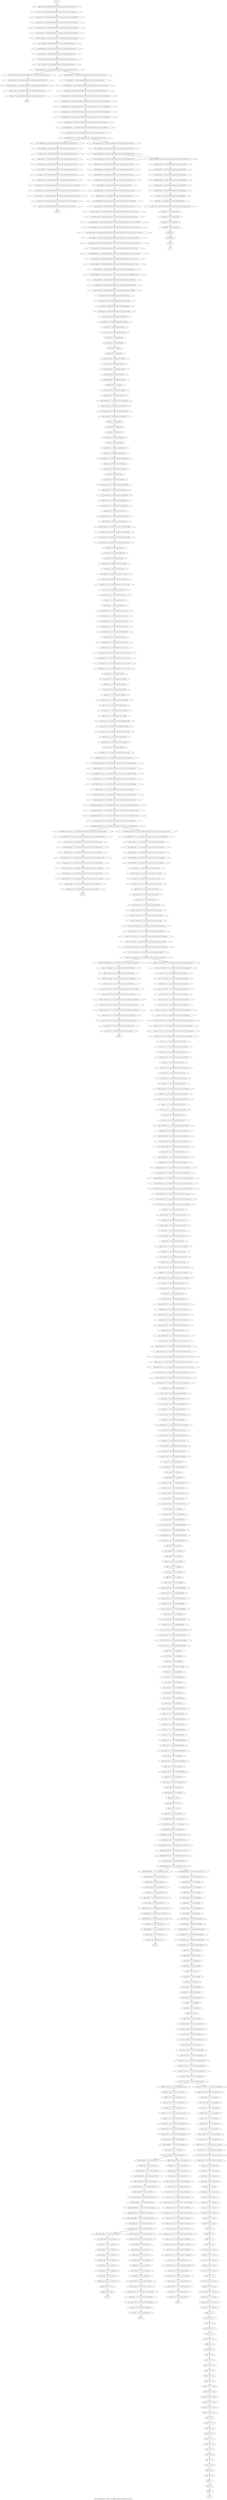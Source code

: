 digraph G {
graph [label="Tree-decomposition of width 3 for register allocator (function _test_start)"]
0[label="0 | : "];
1[label="1 | 295 : "];
2[label="2 | 294 295 : "];
3[label="3 | 293 294 : 231 232 233 234 "];
4[label="4 | 292 293 : 0 1 231 232 233 234 "];
5[label="5 | 291 292 : 0 1 85 86 198 199 200 201 202 203 204 205 231 232 233 234 "];
6[label="6 | 256 291 : 0 1 85 86 198 199 200 201 202 203 204 205 "];
7[label="7 | 256 290 291 : 0 1 85 86 198 199 200 201 202 203 204 205 "];
8[label="8 | 256 289 290 : 0 1 85 86 198 199 200 201 202 203 204 205 "];
9[label="9 | 256 288 289 : 0 1 85 86 198 199 200 201 202 203 204 205 "];
10[label="10 | 269 286 287 : 0 1 85 86 198 199 200 201 202 203 204 205 220 221 222 229 230 "];
11[label="11 | 269 285 286 : 0 1 85 86 198 199 200 201 202 203 204 205 220 221 222 227 228 229 230 "];
12[label="12 | 269 284 285 : 0 1 85 86 198 199 200 201 202 203 204 205 220 221 222 227 228 229 230 "];
13[label="13 | 269 283 284 : 0 1 85 86 198 199 200 201 202 203 204 205 220 221 222 227 228 229 230 "];
14[label="14 | 269 282 283 : 0 1 85 86 198 199 200 201 202 203 204 205 220 221 222 227 228 "];
15[label="15 | 276 281 282 : 0 1 85 86 198 199 200 201 202 203 204 205 221 222 "];
16[label="16 | 276 280 281 : 0 1 85 86 198 199 200 201 202 203 204 205 221 222 "];
17[label="17 | 276 279 280 : 0 1 85 86 198 199 200 201 202 203 204 205 221 222 225 226 "];
18[label="18 | 276 278 279 : 0 1 85 86 198 199 200 201 202 203 204 205 221 222 225 226 "];
19[label="19 | 276 277 278 : 0 1 85 86 198 199 200 201 202 203 204 205 221 222 225 226 "];
20[label="20 | 269 275 276 : 0 1 85 86 198 199 200 201 202 203 204 205 220 221 222 "];
21[label="21 | 269 274 288 : 0 1 85 86 198 199 200 201 202 203 204 205 220 221 222 "];
22[label="22 | 269 273 274 : 0 1 85 86 198 199 200 201 202 203 204 205 220 221 222 "];
23[label="23 | 269 272 273 : 0 1 85 86 198 199 200 201 202 203 204 205 220 221 222 "];
24[label="24 | 269 271 272 : 0 1 85 86 198 199 200 201 202 203 204 205 220 221 222 223 224 "];
25[label="25 | 269 270 271 : 0 1 85 86 198 199 200 201 202 203 204 205 220 221 222 223 224 "];
26[label="26 | 256 268 269 : 0 1 85 86 198 199 200 201 202 203 204 205 220 221 222 "];
27[label="27 | 256 267 268 : 0 1 85 86 198 199 200 201 202 203 204 205 220 221 222 "];
28[label="28 | 256 266 267 : 0 1 85 86 198 199 200 201 202 203 204 205 218 219 220 "];
29[label="29 | 256 265 266 : 0 1 85 86 198 199 200 201 202 203 204 205 212 213 218 219 "];
30[label="30 | 256 264 265 : 0 1 85 86 198 199 200 201 202 203 204 205 208 209 212 213 218 219 "];
31[label="31 | 256 263 264 : 0 1 85 86 198 199 200 201 202 203 204 205 208 209 212 213 216 217 218 219 "];
32[label="32 | 256 262 263 : 0 1 85 86 198 199 200 201 202 203 204 205 208 209 212 213 214 215 216 217 218 219 "];
33[label="33 | 256 261 262 : 0 1 85 86 198 199 200 201 202 203 204 205 208 209 212 213 214 215 216 217 "];
34[label="34 | 256 260 261 : 0 1 85 86 198 199 200 201 202 203 204 205 208 209 210 211 212 213 214 215 "];
35[label="35 | 256 259 260 : 0 1 85 86 198 199 200 201 202 203 204 205 208 209 210 211 212 213 "];
36[label="36 | 256 258 259 : 0 1 85 86 198 199 200 201 202 203 204 205 206 207 208 209 210 211 "];
37[label="37 | 256 257 258 : 0 1 85 86 198 199 200 201 202 203 204 205 206 207 208 209 "];
38[label="38 | 255 256 : 0 1 85 86 198 199 200 201 202 203 204 205 "];
39[label="39 | 254 255 : 0 1 85 86 198 199 200 201 202 203 204 205 "];
40[label="40 | 253 254 : 0 1 85 86 198 199 200 201 202 203 "];
41[label="41 | 252 253 : 0 1 85 86 198 199 200 201 "];
42[label="42 | 251 252 : 0 1 85 86 198 199 "];
43[label="43 | 244 251 : 0 1 85 86 191 "];
44[label="44 | 244 250 251 : 0 1 85 86 191 196 197 "];
45[label="45 | 244 249 250 : 0 1 85 86 191 196 197 "];
46[label="46 | 244 248 249 : 0 1 85 86 191 196 197 "];
47[label="47 | 244 247 248 : 0 1 85 86 191 194 195 "];
48[label="48 | 244 246 247 : 0 1 85 86 191 192 193 194 195 "];
49[label="49 | 244 245 246 : 0 1 85 86 191 192 193 194 195 "];
50[label="50 | 243 244 : 0 1 85 86 191 "];
51[label="51 | 242 243 : 0 1 85 86 189 190 191 "];
52[label="52 | 241 242 : 0 1 85 86 187 188 189 190 "];
53[label="53 | 240 241 : 0 1 85 86 102 103 187 188 189 190 "];
54[label="54 | 239 240 : 0 1 85 86 102 103 187 188 "];
55[label="55 | 232 239 : 0 1 85 86 102 103 180 "];
56[label="56 | 232 238 239 : 0 1 85 86 102 103 180 185 186 "];
57[label="57 | 232 237 238 : 0 1 85 86 102 103 180 185 186 "];
58[label="58 | 232 236 237 : 0 1 85 86 102 103 180 185 186 "];
59[label="59 | 232 235 236 : 0 1 85 86 102 103 180 183 184 "];
60[label="60 | 232 234 235 : 0 1 85 86 102 103 180 181 182 183 184 "];
61[label="61 | 232 233 234 : 0 1 85 86 102 103 180 181 182 183 184 "];
62[label="62 | 231 232 : 0 1 85 86 102 103 180 "];
63[label="63 | 230 231 : 0 1 85 86 102 103 178 179 180 "];
64[label="64 | 229 230 : 0 1 85 86 102 103 176 177 178 179 "];
65[label="65 | 228 229 : 0 1 14 15 85 86 102 103 176 177 178 179 "];
66[label="66 | 227 228 : 0 1 14 15 85 86 102 103 176 177 "];
67[label="67 | 220 227 : 0 1 14 15 85 86 102 103 "];
68[label="68 | 220 226 227 : 0 1 14 15 85 86 102 103 174 175 "];
69[label="69 | 220 225 226 : 0 1 14 15 85 86 102 103 174 175 "];
70[label="70 | 220 224 225 : 0 1 14 15 85 86 102 103 174 175 "];
71[label="71 | 220 223 224 : 0 1 14 15 85 86 102 103 172 173 "];
72[label="72 | 220 222 223 : 0 1 14 15 85 86 102 103 170 171 172 173 "];
73[label="73 | 220 221 222 : 0 1 14 15 85 86 102 103 170 171 172 173 "];
74[label="74 | 219 220 : 0 1 14 15 85 86 102 103 169 "];
75[label="75 | 218 219 : 0 1 14 15 85 86 102 103 169 "];
76[label="76 | 217 218 : 0 1 14 15 85 86 102 103 167 168 169 "];
77[label="77 | 216 217 : 0 1 14 15 85 86 102 103 167 168 "];
78[label="78 | 215 216 : 0 1 14 15 85 86 102 103 165 166 167 168 "];
79[label="79 | 214 215 : 0 1 14 15 85 86 102 103 165 166 167 168 "];
80[label="80 | 213 214 : 0 1 14 15 85 86 102 103 165 166 "];
81[label="81 | 198 213 : 0 1 14 15 85 86 102 103 150 151 152 153 "];
82[label="82 | 198 201 213 : 0 1 14 15 85 86 102 103 150 151 152 153 154 155 "];
83[label="83 | 198 201 212 213 : 0 1 14 15 85 86 102 103 150 151 152 153 154 155 163 164 "];
84[label="84 | 198 201 211 212 : 0 1 14 15 85 86 102 103 150 151 152 153 154 155 163 164 "];
85[label="85 | 198 201 210 211 : 0 1 14 15 85 86 102 103 150 151 152 153 154 155 163 164 "];
86[label="86 | 198 201 209 210 : 0 1 14 15 85 86 102 103 150 151 152 153 154 155 161 162 "];
87[label="87 | 198 201 208 209 : 0 1 14 15 85 86 102 103 150 151 152 153 154 155 159 160 161 162 "];
88[label="88 | 198 201 207 208 : 0 1 14 15 85 86 102 103 150 151 152 153 154 155 159 160 161 162 "];
89[label="89 | 198 201 206 207 : 0 1 14 15 85 86 102 103 150 151 152 153 154 155 158 159 160 "];
90[label="90 | 201 205 206 : 0 1 14 15 85 86 102 103 150 151 152 153 154 155 158 "];
91[label="91 | 201 204 205 : 0 1 14 15 85 86 102 103 150 151 152 153 154 155 156 157 158 "];
92[label="92 | 201 203 204 : 0 1 14 15 85 86 102 103 150 151 152 153 154 155 156 157 "];
93[label="93 | 201 202 203 : 0 1 14 15 85 86 102 103 150 151 152 153 154 155 156 157 "];
94[label="94 | 198 200 201 : 0 1 14 15 85 86 102 103 150 151 152 153 154 155 "];
95[label="95 | 198 199 200 : 0 1 14 15 85 86 102 103 150 151 152 153 154 155 "];
96[label="96 | 197 198 : 0 1 14 15 85 86 102 103 150 151 152 153 "];
97[label="97 | 196 197 : 0 1 14 15 85 86 102 103 150 151 152 153 "];
98[label="98 | 195 196 : 0 1 14 15 85 86 102 103 150 151 "];
99[label="99 | 177 195 : 0 1 14 15 85 86 102 103 134 135 136 "];
100[label="100 | 177 194 195 : 0 1 14 15 85 86 102 103 134 135 136 "];
101[label="101 | 177 193 194 195 : 0 1 14 15 85 86 102 103 134 135 136 "];
102[label="102 | 177 192 193 195 : 0 1 14 15 85 86 102 103 134 135 136 148 149 "];
103[label="103 | 177 191 192 195 : 0 1 14 15 85 86 102 103 134 135 136 146 147 148 149 "];
104[label="104 | 177 190 191 195 : 0 1 14 15 85 86 102 103 134 135 136 146 147 148 149 "];
105[label="105 | 177 189 190 195 : 0 1 14 15 85 86 102 103 134 135 136 145 146 147 "];
106[label="106 | 177 188 189 : 0 1 14 15 85 86 102 103 134 135 136 145 "];
107[label="107 | 177 187 188 : 0 1 14 15 85 86 102 103 134 135 136 143 144 145 "];
108[label="108 | 177 186 187 : 0 1 14 15 85 86 102 103 134 135 136 141 142 143 144 "];
109[label="109 | 177 185 186 : 0 1 14 15 85 86 102 103 134 135 136 141 142 143 144 "];
110[label="110 | 177 184 185 : 0 1 14 15 85 86 102 103 134 135 136 141 142 "];
111[label="111 | 177 183 195 : 0 1 14 15 85 86 102 103 134 135 136 "];
112[label="112 | 177 182 183 : 0 1 14 15 85 86 102 103 134 135 136 "];
113[label="113 | 177 181 182 : 0 1 14 15 85 86 102 103 134 135 136 "];
114[label="114 | 177 180 181 : 0 1 14 15 85 86 102 103 134 135 136 139 140 "];
115[label="115 | 177 179 180 : 0 1 14 15 85 86 102 103 134 135 136 137 138 139 140 "];
116[label="116 | 177 178 179 : 0 1 14 15 85 86 102 103 134 135 136 137 138 139 140 "];
117[label="117 | 176 177 : 0 1 14 15 85 86 102 103 134 135 136 "];
118[label="118 | 175 176 : 0 1 14 15 85 86 102 103 134 135 136 "];
119[label="119 | 174 175 : 0 1 14 15 85 86 102 103 132 133 134 "];
120[label="120 | 173 174 : 0 1 14 15 85 86 102 103 132 133 "];
121[label="121 | 172 173 : 0 1 14 15 85 86 102 103 130 131 132 133 "];
122[label="122 | 171 172 : 0 1 14 15 85 86 102 103 130 131 132 133 "];
123[label="123 | 170 171 : 0 1 14 15 85 86 102 103 130 131 "];
124[label="124 | 161 170 : 0 1 14 15 85 86 102 103 121 "];
125[label="125 | 161 169 170 : 0 1 14 15 85 86 102 103 121 128 129 "];
126[label="126 | 161 168 169 : 0 1 14 15 85 86 102 103 121 128 129 "];
127[label="127 | 161 167 168 : 0 1 14 15 85 86 102 103 121 128 129 "];
128[label="128 | 161 166 167 : 0 1 14 15 85 86 102 103 121 126 127 "];
129[label="129 | 161 165 166 : 0 1 14 15 85 86 102 103 121 122 123 126 127 "];
130[label="130 | 161 164 165 : 0 1 14 15 85 86 102 103 121 122 123 124 125 126 127 "];
131[label="131 | 161 163 164 : 0 1 14 15 85 86 102 103 121 122 123 124 125 126 127 "];
132[label="132 | 161 162 163 : 0 1 14 15 85 86 102 103 121 122 123 124 125 "];
133[label="133 | 160 161 : 0 1 14 15 85 86 102 103 120 121 "];
134[label="134 | 159 160 : 0 1 14 15 85 86 102 103 120 121 "];
135[label="135 | 158 159 : 0 1 14 15 85 86 102 103 120 121 "];
136[label="136 | 157 158 : 0 1 14 15 85 86 102 103 118 119 120 "];
137[label="137 | 156 157 : 0 1 14 15 85 86 102 103 118 119 "];
138[label="138 | 155 156 : 0 1 14 15 85 86 102 103 116 117 118 119 "];
139[label="139 | 154 155 : 0 1 14 15 85 86 102 103 116 117 118 119 "];
140[label="140 | 153 154 : 0 1 14 15 85 86 102 103 116 117 "];
141[label="141 | 144 153 : 0 1 14 15 85 86 102 103 107 "];
142[label="142 | 144 152 153 : 0 1 14 15 85 86 102 103 107 114 115 "];
143[label="143 | 144 151 152 : 0 1 14 15 85 86 102 103 107 114 115 "];
144[label="144 | 144 150 151 : 0 1 14 15 85 86 102 103 107 114 115 "];
145[label="145 | 144 149 150 : 0 1 14 15 85 86 102 103 107 112 113 "];
146[label="146 | 144 148 149 : 0 1 14 15 85 86 102 103 107 108 109 112 113 "];
147[label="147 | 144 147 148 : 0 1 14 15 85 86 102 103 107 108 109 110 111 112 113 "];
148[label="148 | 144 146 147 : 0 1 14 15 85 86 102 103 107 108 109 110 111 112 113 "];
149[label="149 | 144 145 146 : 0 1 14 15 85 86 102 103 107 108 109 110 111 "];
150[label="150 | 143 144 : 0 1 14 15 85 86 102 103 106 107 "];
151[label="151 | 142 143 : 0 1 14 15 85 86 102 103 106 107 "];
152[label="152 | 141 142 : 0 1 14 15 85 86 102 103 106 107 "];
153[label="153 | 140 141 : 0 1 14 15 85 86 102 103 104 105 106 "];
154[label="154 | 139 140 : 0 1 14 15 85 86 102 103 104 105 "];
155[label="155 | 138 139 : 0 1 14 15 85 86 102 103 104 105 "];
156[label="156 | 137 138 : 0 1 14 15 85 86 102 103 104 105 "];
157[label="157 | 136 137 : 0 1 14 15 85 86 102 103 "];
158[label="158 | 129 136 : 0 1 14 15 85 86 "];
159[label="159 | 129 135 136 : 0 1 14 15 85 86 100 101 "];
160[label="160 | 129 134 135 : 0 1 14 15 85 86 100 101 "];
161[label="161 | 129 133 134 : 0 1 14 15 85 86 100 101 "];
162[label="162 | 129 132 133 : 0 1 14 15 85 86 98 99 "];
163[label="163 | 129 131 132 : 0 1 14 15 85 86 96 97 98 99 "];
164[label="164 | 129 130 131 : 0 1 14 15 85 86 96 97 98 99 "];
165[label="165 | 128 129 : 0 1 14 15 85 86 "];
166[label="166 | 127 128 : 0 1 14 15 85 86 "];
167[label="167 | 126 127 : 0 1 14 15 85 86 "];
168[label="168 | 119 126 : 0 1 14 15 85 86 89 "];
169[label="169 | 119 125 126 : 0 1 14 15 85 86 89 94 95 "];
170[label="170 | 119 124 125 : 0 1 14 15 85 86 89 94 95 "];
171[label="171 | 119 123 124 : 0 1 14 15 85 86 89 94 95 "];
172[label="172 | 119 122 123 : 0 1 14 15 85 86 89 92 93 "];
173[label="173 | 119 121 122 : 0 1 14 15 85 86 89 90 91 92 93 "];
174[label="174 | 119 120 121 : 0 1 14 15 85 86 89 90 91 92 93 "];
175[label="175 | 118 119 : 0 1 14 15 85 86 89 "];
176[label="176 | 117 118 : 0 1 14 15 85 86 87 88 89 "];
177[label="177 | 116 117 : 0 1 14 15 85 86 87 88 "];
178[label="178 | 115 116 : 0 1 14 15 85 86 87 88 "];
179[label="179 | 114 115 : 0 1 14 15 85 86 87 88 "];
180[label="180 | 113 114 : 0 1 14 15 83 84 85 86 87 88 "];
181[label="181 | 112 113 : 0 1 14 15 83 84 85 86 87 88 "];
182[label="182 | 111 112 : 0 1 14 15 83 84 85 86 87 88 "];
183[label="183 | 110 111 : 0 1 14 15 83 84 85 86 87 88 "];
184[label="184 | 109 110 : 0 1 14 15 83 84 85 86 87 88 "];
185[label="185 | 108 109 : 0 1 14 15 81 82 83 84 85 86 "];
186[label="186 | 107 108 : 0 1 14 15 79 80 81 82 83 84 "];
187[label="187 | 106 107 : 0 1 14 15 79 80 81 82 "];
188[label="188 | 105 106 : 0 1 14 15 79 80 "];
189[label="189 | 104 105 : 0 1 14 15 "];
190[label="190 | 86 104 : 0 1 14 15 63 64 65 "];
191[label="191 | 86 103 104 : 0 1 14 15 63 64 65 "];
192[label="192 | 86 102 103 104 : 0 1 14 15 63 64 65 "];
193[label="193 | 86 101 102 104 : 0 1 14 15 63 64 65 77 78 "];
194[label="194 | 86 100 101 104 : 0 1 14 15 63 64 65 75 76 77 78 "];
195[label="195 | 86 99 100 104 : 0 1 14 15 63 64 65 75 76 77 78 "];
196[label="196 | 86 98 99 104 : 0 1 14 15 63 64 65 74 75 76 "];
197[label="197 | 86 97 98 : 0 1 14 15 63 64 65 74 "];
198[label="198 | 86 96 97 : 0 1 14 15 63 64 65 72 73 74 "];
199[label="199 | 86 95 96 : 0 1 14 15 63 64 65 70 71 72 73 "];
200[label="200 | 86 94 95 : 0 1 14 15 63 64 65 70 71 72 73 "];
201[label="201 | 86 93 94 : 0 1 14 15 63 64 65 70 71 "];
202[label="202 | 86 92 104 : 0 1 14 15 63 64 65 "];
203[label="203 | 86 91 92 : 0 1 14 15 63 64 65 "];
204[label="204 | 86 90 91 : 0 1 14 15 63 64 65 "];
205[label="205 | 86 89 90 : 0 1 14 15 63 64 65 68 69 "];
206[label="206 | 86 88 89 : 0 1 14 15 63 64 65 66 67 68 69 "];
207[label="207 | 86 87 88 : 0 1 14 15 63 64 65 66 67 68 69 "];
208[label="208 | 85 86 : 0 1 14 15 63 64 65 "];
209[label="209 | 84 85 : 0 1 14 15 63 64 65 "];
210[label="210 | 83 84 : 0 1 14 15 61 62 63 "];
211[label="211 | 82 83 : 0 1 14 15 59 60 61 62 "];
212[label="212 | 81 82 : 0 1 14 15 59 60 61 62 "];
213[label="213 | 80 81 : 0 1 14 15 59 60 "];
214[label="214 | 31 80 : 0 1 14 15 18 19 20 "];
215[label="215 | 31 79 80 : 0 1 14 15 18 19 20 57 58 "];
216[label="216 | 31 78 79 80 : 0 1 14 15 18 19 20 57 58 "];
217[label="217 | 31 77 78 80 : 0 1 14 15 18 19 20 57 58 "];
218[label="218 | 31 76 77 80 : 0 1 14 15 18 19 20 55 56 "];
219[label="219 | 31 75 76 80 : 0 1 14 15 18 19 20 53 54 55 56 "];
220[label="220 | 31 74 75 80 : 0 1 14 15 18 19 20 53 54 55 56 "];
221[label="221 | 31 73 74 80 : 0 1 14 15 18 19 20 52 53 54 "];
222[label="222 | 31 72 73 : 0 1 14 15 18 19 20 52 "];
223[label="223 | 31 71 72 : 0 1 14 15 18 19 20 50 51 52 "];
224[label="224 | 31 70 71 : 0 1 14 15 18 19 20 48 49 50 51 "];
225[label="225 | 31 69 70 : 0 1 14 15 18 19 20 48 49 50 51 "];
226[label="226 | 31 68 69 : 0 1 14 15 18 19 20 48 49 "];
227[label="227 | 31 50 68 : 0 1 14 15 18 19 20 37 "];
228[label="228 | 50 67 68 : 0 1 14 15 19 20 37 46 47 "];
229[label="229 | 50 66 67 68 : 0 1 14 15 19 20 37 46 47 "];
230[label="230 | 50 65 66 68 : 0 1 14 15 19 20 37 46 47 "];
231[label="231 | 50 64 65 68 : 0 1 14 15 19 20 37 44 45 "];
232[label="232 | 50 63 64 68 : 0 1 14 15 19 20 37 42 43 44 45 "];
233[label="233 | 50 62 63 68 : 0 1 14 15 19 20 37 42 43 44 45 "];
234[label="234 | 50 61 62 68 : 0 1 14 15 19 20 37 42 43 "];
235[label="235 | 50 60 61 : 0 1 14 15 19 20 37 "];
236[label="236 | 50 59 60 : 0 1 14 15 19 20 37 "];
237[label="237 | 50 58 59 : 0 1 14 15 19 20 37 "];
238[label="238 | 50 57 58 : 0 1 14 15 19 20 37 "];
239[label="239 | 50 56 68 : 0 1 14 15 19 20 37 "];
240[label="240 | 50 55 56 : 0 1 14 15 19 20 37 "];
241[label="241 | 50 54 55 : 0 1 14 15 19 20 37 "];
242[label="242 | 50 53 54 : 0 1 14 15 19 20 37 40 41 "];
243[label="243 | 50 52 53 : 0 1 14 15 19 20 37 38 39 40 41 "];
244[label="244 | 50 51 52 : 0 1 14 15 19 20 37 38 39 40 41 "];
245[label="245 | 31 49 50 : 0 1 14 15 18 19 20 37 "];
246[label="246 | 31 48 49 : 0 1 14 15 18 19 20 35 36 37 "];
247[label="247 | 31 47 48 : 0 1 14 15 18 19 20 33 34 35 36 "];
248[label="248 | 31 46 47 : 0 1 14 15 18 19 20 27 28 33 34 35 36 "];
249[label="249 | 31 45 46 : 0 1 14 15 18 19 20 27 28 31 32 33 34 "];
250[label="250 | 31 44 45 : 0 1 14 15 18 19 20 27 28 31 32 "];
251[label="251 | 31 43 44 : 0 1 14 15 18 19 20 27 28 29 30 31 32 "];
252[label="252 | 31 42 43 : 0 1 14 15 18 19 20 27 28 29 30 "];
253[label="253 | 31 41 42 : 0 1 14 15 18 19 20 27 28 29 30 "];
254[label="254 | 31 40 41 : 0 1 14 15 18 19 20 25 26 27 28 "];
255[label="255 | 31 39 40 : 0 1 14 15 18 19 20 25 26 "];
256[label="256 | 31 38 39 : 0 1 14 15 18 19 20 25 26 "];
257[label="257 | 31 37 80 : 0 1 14 15 18 19 20 "];
258[label="258 | 31 36 37 : 0 1 14 15 18 19 20 "];
259[label="259 | 31 35 36 : 0 1 14 15 18 19 20 "];
260[label="260 | 31 34 35 : 0 1 14 15 18 19 20 23 24 "];
261[label="261 | 31 33 34 : 0 1 14 15 18 19 20 21 22 23 24 "];
262[label="262 | 31 32 33 : 0 1 14 15 18 19 20 21 22 23 24 "];
263[label="263 | 30 31 : 0 1 14 15 18 19 20 "];
264[label="264 | 29 30 : 0 1 14 15 18 19 20 "];
265[label="265 | 28 29 : 0 1 14 15 16 17 18 "];
266[label="266 | 27 28 : 0 1 14 15 16 17 "];
267[label="267 | 26 27 : 0 1 14 15 16 17 "];
268[label="268 | 25 26 : 0 1 14 15 "];
269[label="269 | 24 25 : 0 1 "];
270[label="270 | 17 24 : 0 1 "];
271[label="271 | 17 23 24 : 0 1 12 13 "];
272[label="272 | 17 22 23 : 0 1 12 13 "];
273[label="273 | 17 21 22 : 0 1 12 13 "];
274[label="274 | 17 20 21 : 0 1 10 11 "];
275[label="275 | 17 19 20 : 0 1 8 9 10 11 "];
276[label="276 | 17 18 19 : 0 1 8 9 10 11 "];
277[label="277 | 16 17 : 0 1 7 "];
278[label="278 | 15 16 : 0 1 7 "];
279[label="279 | 14 15 : 0 1 7 "];
280[label="280 | 13 14 : 0 1 "];
281[label="281 | 7 13 : 0 1 "];
282[label="282 | 7 12 13 : 0 1 "];
283[label="283 | 7 11 12 : 0 1 "];
284[label="284 | 7 10 11 : 0 1 5 6 "];
285[label="285 | 7 9 10 : 0 1 3 4 5 6 "];
286[label="286 | 7 8 9 : 0 1 3 4 5 6 "];
287[label="287 | 6 7 : 0 1 2 "];
288[label="288 | 5 6 : 0 1 2 "];
289[label="289 | 4 5 : 0 1 2 "];
290[label="290 | 3 4 : 0 1 "];
291[label="291 | 2 3 : 0 1 "];
292[label="292 | 1 2 : 0 1 "];
293[label="293 | 0 1 : "];
294[label="294 | 269 276 282 : 0 1 85 86 198 199 200 201 202 203 204 205 220 221 222 "];
295[label="295 | 269 276 282 : 0 1 85 86 198 199 200 201 202 203 204 205 220 221 222 "];
296[label="296 | 269 287 288 : 0 1 85 86 198 199 200 201 202 203 204 205 220 221 222 "];
297[label="297 | 269 287 288 : 0 1 85 86 198 199 200 201 202 203 204 205 220 221 222 "];
298[label="298 | 256 269 288 : 0 1 85 86 198 199 200 201 202 203 204 205 220 221 222 "];
299[label="299 | 198 201 206 207 : 0 1 14 15 85 86 102 103 150 151 152 153 154 155 158 159 160 "];
300[label="300 | 177 189 190 195 : 0 1 14 15 85 86 102 103 134 135 136 145 146 147 "];
301[label="301 | 86 98 99 104 : 0 1 14 15 63 64 65 74 75 76 "];
302[label="302 | 50 61 62 68 : 0 1 14 15 19 20 37 42 43 "];
303[label="303 | 50 61 62 68 : 0 1 14 15 19 20 37 42 43 "];
304[label="304 | 31 50 68 : 0 1 14 15 18 19 20 37 "];
305[label="305 | 31 50 68 : 0 1 14 15 18 19 20 37 "];
306[label="306 | 31 73 74 80 : 0 1 14 15 18 19 20 52 53 54 "];
307[label="307 | 31 73 74 80 : 0 1 14 15 18 19 20 52 53 54 "];
308[label="308 | 86 98 99 104 : 0 1 14 15 63 64 65 74 75 76 "];
309[label="309 | 177 189 190 195 : 0 1 14 15 85 86 102 103 134 135 136 145 146 147 "];
310[label="310 | 198 201 206 207 : 0 1 14 15 85 86 102 103 150 151 152 153 154 155 158 159 160 "];
311[label="311 | 256 269 288 : 0 1 85 86 198 199 200 201 202 203 204 205 220 221 222 "];
312[label="312 | : "];
313[label="313 | 276 278 : 0 1 85 86 198 199 200 201 202 203 204 205 221 222 225 226 "];
314[label="314 | 276 279 : 0 1 85 86 198 199 200 201 202 203 204 205 221 222 225 226 "];
315[label="315 | 276 280 : 0 1 85 86 198 199 200 201 202 203 204 205 221 222 "];
316[label="316 | 276 281 : 0 1 85 86 198 199 200 201 202 203 204 205 221 222 "];
317[label="317 | 276 282 : 0 1 85 86 198 199 200 201 202 203 204 205 221 222 "];
318[label="318 | : "];
319[label="319 | 269 276 : 0 1 85 86 198 199 200 201 202 203 204 205 220 221 222 "];
320[label="320 | 269 282 : 0 1 85 86 198 199 200 201 202 203 204 205 220 221 222 "];
321[label="321 | 269 283 : 0 1 85 86 198 199 200 201 202 203 204 205 220 221 222 227 228 "];
322[label="322 | 269 284 : 0 1 85 86 198 199 200 201 202 203 204 205 220 221 222 227 228 229 230 "];
323[label="323 | 269 285 : 0 1 85 86 198 199 200 201 202 203 204 205 220 221 222 227 228 229 230 "];
324[label="324 | 269 286 : 0 1 85 86 198 199 200 201 202 203 204 205 220 221 222 229 230 "];
325[label="325 | 269 287 : 0 1 85 86 198 199 200 201 202 203 204 205 220 221 222 "];
326[label="326 | : "];
327[label="327 | 269 271 : 0 1 85 86 198 199 200 201 202 203 204 205 220 221 222 223 224 "];
328[label="328 | 269 272 : 0 1 85 86 198 199 200 201 202 203 204 205 220 221 222 "];
329[label="329 | 269 273 : 0 1 85 86 198 199 200 201 202 203 204 205 220 221 222 "];
330[label="330 | 269 274 : 0 1 85 86 198 199 200 201 202 203 204 205 220 221 222 "];
331[label="331 | 269 288 : 0 1 85 86 198 199 200 201 202 203 204 205 220 221 222 "];
332[label="332 | 269 288 : 0 1 85 86 198 199 200 201 202 203 204 205 220 221 222 "];
333[label="333 | : "];
334[label="334 | 201 203 : 0 1 14 15 85 86 102 103 150 151 152 153 154 155 156 157 "];
335[label="335 | 201 204 : 0 1 14 15 85 86 102 103 150 151 152 153 154 155 156 157 "];
336[label="336 | 201 205 : 0 1 14 15 85 86 102 103 150 151 152 153 154 155 158 "];
337[label="337 | 201 206 : 0 1 14 15 85 86 102 103 150 151 152 153 154 155 158 "];
338[label="338 | : "];
339[label="339 | 177 185 : 0 1 14 15 85 86 102 103 134 135 136 141 142 "];
340[label="340 | 177 186 : 0 1 14 15 85 86 102 103 134 135 136 141 142 143 144 "];
341[label="341 | 177 187 : 0 1 14 15 85 86 102 103 134 135 136 143 144 "];
342[label="342 | 177 188 : 0 1 14 15 85 86 102 103 134 135 136 145 "];
343[label="343 | 177 189 : 0 1 14 15 85 86 102 103 134 135 136 145 "];
344[label="344 | : "];
345[label="345 | 86 94 : 0 1 14 15 63 64 65 70 71 "];
346[label="346 | 86 95 : 0 1 14 15 63 64 65 70 71 72 73 "];
347[label="347 | 86 96 : 0 1 14 15 63 64 65 72 73 "];
348[label="348 | 86 97 : 0 1 14 15 63 64 65 74 "];
349[label="349 | 86 98 : 0 1 14 15 63 64 65 74 "];
350[label="350 | : "];
351[label="351 | 50 58 : 0 1 14 15 19 20 37 "];
352[label="352 | 50 59 : 0 1 14 15 19 20 37 "];
353[label="353 | 50 60 : 0 1 14 15 19 20 37 "];
354[label="354 | 50 61 : 0 1 14 15 19 20 37 "];
355[label="355 | : "];
356[label="356 | 50 52 : 0 1 14 15 19 20 37 38 39 40 41 "];
357[label="357 | 50 53 : 0 1 14 15 19 20 37 40 41 "];
358[label="358 | 50 54 : 0 1 14 15 19 20 37 "];
359[label="359 | 50 55 : 0 1 14 15 19 20 37 "];
360[label="360 | 50 56 : 0 1 14 15 19 20 37 "];
361[label="361 | 50 68 : 0 1 14 15 19 20 37 "];
362[label="362 | 50 62 68 : 0 1 14 15 19 20 37 42 43 "];
363[label="363 | 50 63 68 : 0 1 14 15 19 20 37 42 43 44 45 "];
364[label="364 | 50 64 68 : 0 1 14 15 19 20 37 44 45 "];
365[label="365 | 50 65 68 : 0 1 14 15 19 20 37 "];
366[label="366 | 50 66 68 : 0 1 14 15 19 20 37 46 47 "];
367[label="367 | 50 68 : 0 1 14 15 19 20 37 "];
368[label="368 | : "];
369[label="369 | 31 39 : 0 1 14 15 18 19 20 25 26 "];
370[label="370 | 31 40 : 0 1 14 15 18 19 20 25 26 "];
371[label="371 | 31 41 : 0 1 14 15 18 19 20 27 28 "];
372[label="372 | 31 42 : 0 1 14 15 18 19 20 27 28 29 30 "];
373[label="373 | 31 43 : 0 1 14 15 18 19 20 27 28 29 30 "];
374[label="374 | 31 44 : 0 1 14 15 18 19 20 27 28 31 32 "];
375[label="375 | 31 45 : 0 1 14 15 18 19 20 27 28 31 32 "];
376[label="376 | 31 46 : 0 1 14 15 18 19 20 27 28 33 34 "];
377[label="377 | 31 47 : 0 1 14 15 18 19 20 33 34 35 36 "];
378[label="378 | 31 48 : 0 1 14 15 18 19 20 35 36 "];
379[label="379 | 31 49 : 0 1 14 15 18 19 20 37 "];
380[label="380 | 31 50 : 0 1 14 15 18 19 20 37 "];
381[label="381 | 31 68 : 0 1 14 15 18 19 20 "];
382[label="382 | 31 69 : 0 1 14 15 18 19 20 48 49 "];
383[label="383 | 31 70 : 0 1 14 15 18 19 20 48 49 50 51 "];
384[label="384 | 31 71 : 0 1 14 15 18 19 20 50 51 "];
385[label="385 | 31 72 : 0 1 14 15 18 19 20 52 "];
386[label="386 | 31 73 : 0 1 14 15 18 19 20 52 "];
387[label="387 | : "];
388[label="388 | 1 : "];
389[label="389 | 2 : 0 1 "];
390[label="390 | 3 : 0 1 "];
391[label="391 | 4 : 0 1 "];
392[label="392 | 5 : 0 1 2 "];
393[label="393 | 6 : 0 1 2 "];
394[label="394 | 7 : 0 1 "];
395[label="395 | 7 9 : 0 1 3 4 5 6 "];
396[label="396 | 7 10 : 0 1 5 6 "];
397[label="397 | 7 11 : 0 1 "];
398[label="398 | 7 12 : 0 1 "];
399[label="399 | 13 : 0 1 "];
400[label="400 | 14 : 0 1 "];
401[label="401 | 15 : 0 1 7 "];
402[label="402 | 16 : 0 1 7 "];
403[label="403 | 17 : 0 1 "];
404[label="404 | 17 19 : 0 1 8 9 10 11 "];
405[label="405 | 17 20 : 0 1 10 11 "];
406[label="406 | 17 21 : 0 1 "];
407[label="407 | 17 22 : 0 1 12 13 "];
408[label="408 | 17 23 : 0 1 12 13 "];
409[label="409 | 24 : 0 1 "];
410[label="410 | 25 : 0 1 "];
411[label="411 | 26 : 0 1 14 15 "];
412[label="412 | 27 : 0 1 14 15 16 17 "];
413[label="413 | 28 : 0 1 14 15 16 17 "];
414[label="414 | 29 : 0 1 14 15 18 "];
415[label="415 | 30 : 0 1 14 15 18 19 20 "];
416[label="416 | 31 : 0 1 14 15 18 19 20 "];
417[label="417 | 31 33 : 0 1 14 15 18 19 20 21 22 23 24 "];
418[label="418 | 31 34 : 0 1 14 15 18 19 20 23 24 "];
419[label="419 | 31 35 : 0 1 14 15 18 19 20 "];
420[label="420 | 31 36 : 0 1 14 15 18 19 20 "];
421[label="421 | 31 37 : 0 1 14 15 18 19 20 "];
422[label="422 | 31 80 : 0 1 14 15 18 19 20 "];
423[label="423 | 31 74 80 : 0 1 14 15 18 19 20 53 54 "];
424[label="424 | 31 75 80 : 0 1 14 15 18 19 20 53 54 55 56 "];
425[label="425 | 31 76 80 : 0 1 14 15 18 19 20 55 56 "];
426[label="426 | 31 77 80 : 0 1 14 15 18 19 20 "];
427[label="427 | 31 78 80 : 0 1 14 15 18 19 20 57 58 "];
428[label="428 | 80 : 0 1 14 15 "];
429[label="429 | 81 : 0 1 14 15 59 60 "];
430[label="430 | 82 : 0 1 14 15 59 60 61 62 "];
431[label="431 | 83 : 0 1 14 15 61 62 "];
432[label="432 | 84 : 0 1 14 15 63 "];
433[label="433 | 85 : 0 1 14 15 63 64 65 "];
434[label="434 | 86 : 0 1 14 15 63 64 65 "];
435[label="435 | 86 88 : 0 1 14 15 63 64 65 66 67 68 69 "];
436[label="436 | 86 89 : 0 1 14 15 63 64 65 68 69 "];
437[label="437 | 86 90 : 0 1 14 15 63 64 65 "];
438[label="438 | 86 91 : 0 1 14 15 63 64 65 "];
439[label="439 | 86 92 : 0 1 14 15 63 64 65 "];
440[label="440 | 86 104 : 0 1 14 15 63 64 65 "];
441[label="441 | 86 99 104 : 0 1 14 15 63 64 65 75 76 "];
442[label="442 | 86 100 104 : 0 1 14 15 63 64 65 75 76 77 78 "];
443[label="443 | 86 101 104 : 0 1 14 15 63 64 65 77 78 "];
444[label="444 | 86 102 104 : 0 1 14 15 63 64 65 "];
445[label="445 | 104 : 0 1 14 15 "];
446[label="446 | 105 : 0 1 14 15 "];
447[label="447 | 106 : 0 1 14 15 79 80 "];
448[label="448 | 107 : 0 1 14 15 79 80 81 82 "];
449[label="449 | 108 : 0 1 14 15 81 82 83 84 "];
450[label="450 | 109 : 0 1 14 15 83 84 85 86 "];
451[label="451 | 110 : 0 1 14 15 83 84 85 86 87 88 "];
452[label="452 | 111 : 0 1 14 15 83 84 85 86 87 88 "];
453[label="453 | 112 : 0 1 14 15 83 84 85 86 87 88 "];
454[label="454 | 113 : 0 1 14 15 83 84 85 86 87 88 "];
455[label="455 | 114 : 0 1 14 15 85 86 87 88 "];
456[label="456 | 115 : 0 1 14 15 85 86 87 88 "];
457[label="457 | 116 : 0 1 14 15 85 86 87 88 "];
458[label="458 | 117 : 0 1 14 15 85 86 87 88 "];
459[label="459 | 118 : 0 1 14 15 85 86 89 "];
460[label="460 | 119 : 0 1 14 15 85 86 89 "];
461[label="461 | 119 121 : 0 1 14 15 85 86 89 90 91 92 93 "];
462[label="462 | 119 122 : 0 1 14 15 85 86 89 92 93 "];
463[label="463 | 119 123 : 0 1 14 15 85 86 89 "];
464[label="464 | 119 124 : 0 1 14 15 85 86 89 94 95 "];
465[label="465 | 119 125 : 0 1 14 15 85 86 89 94 95 "];
466[label="466 | 126 : 0 1 14 15 85 86 "];
467[label="467 | 127 : 0 1 14 15 85 86 "];
468[label="468 | 128 : 0 1 14 15 85 86 "];
469[label="469 | 129 : 0 1 14 15 85 86 "];
470[label="470 | 129 131 : 0 1 14 15 85 86 96 97 98 99 "];
471[label="471 | 129 132 : 0 1 14 15 85 86 98 99 "];
472[label="472 | 129 133 : 0 1 14 15 85 86 "];
473[label="473 | 129 134 : 0 1 14 15 85 86 100 101 "];
474[label="474 | 129 135 : 0 1 14 15 85 86 100 101 "];
475[label="475 | 136 : 0 1 14 15 85 86 "];
476[label="476 | 137 : 0 1 14 15 85 86 102 103 "];
477[label="477 | 138 : 0 1 14 15 85 86 102 103 104 105 "];
478[label="478 | 139 : 0 1 14 15 85 86 102 103 104 105 "];
479[label="479 | 140 : 0 1 14 15 85 86 102 103 104 105 "];
480[label="480 | 141 : 0 1 14 15 85 86 102 103 106 "];
481[label="481 | 142 : 0 1 14 15 85 86 102 103 106 107 "];
482[label="482 | 143 : 0 1 14 15 85 86 102 103 106 107 "];
483[label="483 | 144 : 0 1 14 15 85 86 102 103 107 "];
484[label="484 | 144 146 : 0 1 14 15 85 86 102 103 107 108 109 110 111 "];
485[label="485 | 144 147 : 0 1 14 15 85 86 102 103 107 108 109 110 111 112 113 "];
486[label="486 | 144 148 : 0 1 14 15 85 86 102 103 107 108 109 112 113 "];
487[label="487 | 144 149 : 0 1 14 15 85 86 102 103 107 112 113 "];
488[label="488 | 144 150 : 0 1 14 15 85 86 102 103 107 "];
489[label="489 | 144 151 : 0 1 14 15 85 86 102 103 107 114 115 "];
490[label="490 | 144 152 : 0 1 14 15 85 86 102 103 107 114 115 "];
491[label="491 | 153 : 0 1 14 15 85 86 102 103 "];
492[label="492 | 154 : 0 1 14 15 85 86 102 103 116 117 "];
493[label="493 | 155 : 0 1 14 15 85 86 102 103 116 117 118 119 "];
494[label="494 | 156 : 0 1 14 15 85 86 102 103 118 119 "];
495[label="495 | 157 : 0 1 14 15 85 86 102 103 118 119 "];
496[label="496 | 158 : 0 1 14 15 85 86 102 103 120 "];
497[label="497 | 159 : 0 1 14 15 85 86 102 103 120 121 "];
498[label="498 | 160 : 0 1 14 15 85 86 102 103 120 121 "];
499[label="499 | 161 : 0 1 14 15 85 86 102 103 121 "];
500[label="500 | 161 163 : 0 1 14 15 85 86 102 103 121 122 123 124 125 "];
501[label="501 | 161 164 : 0 1 14 15 85 86 102 103 121 122 123 124 125 126 127 "];
502[label="502 | 161 165 : 0 1 14 15 85 86 102 103 121 122 123 126 127 "];
503[label="503 | 161 166 : 0 1 14 15 85 86 102 103 121 126 127 "];
504[label="504 | 161 167 : 0 1 14 15 85 86 102 103 121 "];
505[label="505 | 161 168 : 0 1 14 15 85 86 102 103 121 128 129 "];
506[label="506 | 161 169 : 0 1 14 15 85 86 102 103 121 128 129 "];
507[label="507 | 170 : 0 1 14 15 85 86 102 103 "];
508[label="508 | 171 : 0 1 14 15 85 86 102 103 130 131 "];
509[label="509 | 172 : 0 1 14 15 85 86 102 103 130 131 132 133 "];
510[label="510 | 173 : 0 1 14 15 85 86 102 103 132 133 "];
511[label="511 | 174 : 0 1 14 15 85 86 102 103 132 133 "];
512[label="512 | 175 : 0 1 14 15 85 86 102 103 134 "];
513[label="513 | 176 : 0 1 14 15 85 86 102 103 134 135 136 "];
514[label="514 | 177 : 0 1 14 15 85 86 102 103 134 135 136 "];
515[label="515 | 177 179 : 0 1 14 15 85 86 102 103 134 135 136 137 138 139 140 "];
516[label="516 | 177 180 : 0 1 14 15 85 86 102 103 134 135 136 139 140 "];
517[label="517 | 177 181 : 0 1 14 15 85 86 102 103 134 135 136 "];
518[label="518 | 177 182 : 0 1 14 15 85 86 102 103 134 135 136 "];
519[label="519 | 177 183 : 0 1 14 15 85 86 102 103 134 135 136 "];
520[label="520 | 177 195 : 0 1 14 15 85 86 102 103 134 135 136 "];
521[label="521 | 177 190 195 : 0 1 14 15 85 86 102 103 134 135 136 146 147 "];
522[label="522 | 177 191 195 : 0 1 14 15 85 86 102 103 134 135 136 146 147 148 149 "];
523[label="523 | 177 192 195 : 0 1 14 15 85 86 102 103 134 135 136 148 149 "];
524[label="524 | 177 193 195 : 0 1 14 15 85 86 102 103 134 135 136 "];
525[label="525 | 195 : 0 1 14 15 85 86 102 103 "];
526[label="526 | 196 : 0 1 14 15 85 86 102 103 150 151 "];
527[label="527 | 197 : 0 1 14 15 85 86 102 103 150 151 152 153 "];
528[label="528 | 198 : 0 1 14 15 85 86 102 103 150 151 152 153 "];
529[label="529 | 198 200 : 0 1 14 15 85 86 102 103 150 151 152 153 154 155 "];
530[label="530 | 198 201 : 0 1 14 15 85 86 102 103 150 151 152 153 154 155 "];
531[label="531 | 198 201 207 : 0 1 14 15 85 86 102 103 150 151 152 153 154 155 159 160 "];
532[label="532 | 198 201 208 : 0 1 14 15 85 86 102 103 150 151 152 153 154 155 159 160 161 162 "];
533[label="533 | 198 201 209 : 0 1 14 15 85 86 102 103 150 151 152 153 154 155 161 162 "];
534[label="534 | 198 201 210 : 0 1 14 15 85 86 102 103 150 151 152 153 154 155 "];
535[label="535 | 198 201 211 : 0 1 14 15 85 86 102 103 150 151 152 153 154 155 163 164 "];
536[label="536 | 198 201 212 : 0 1 14 15 85 86 102 103 150 151 152 153 154 155 163 164 "];
537[label="537 | 213 : 0 1 14 15 85 86 102 103 "];
538[label="538 | 214 : 0 1 14 15 85 86 102 103 165 166 "];
539[label="539 | 215 : 0 1 14 15 85 86 102 103 165 166 167 168 "];
540[label="540 | 216 : 0 1 14 15 85 86 102 103 167 168 "];
541[label="541 | 217 : 0 1 14 15 85 86 102 103 167 168 "];
542[label="542 | 218 : 0 1 14 15 85 86 102 103 169 "];
543[label="543 | 219 : 0 1 14 15 85 86 102 103 169 "];
544[label="544 | 220 : 0 1 14 15 85 86 102 103 "];
545[label="545 | 220 222 : 0 1 14 15 85 86 102 103 170 171 172 173 "];
546[label="546 | 220 223 : 0 1 14 15 85 86 102 103 172 173 "];
547[label="547 | 220 224 : 0 1 14 15 85 86 102 103 "];
548[label="548 | 220 225 : 0 1 14 15 85 86 102 103 174 175 "];
549[label="549 | 220 226 : 0 1 14 15 85 86 102 103 174 175 "];
550[label="550 | 227 : 0 1 14 15 85 86 102 103 "];
551[label="551 | 228 : 0 1 14 15 85 86 102 103 176 177 "];
552[label="552 | 229 : 0 1 85 86 102 103 176 177 178 179 "];
553[label="553 | 230 : 0 1 85 86 102 103 178 179 "];
554[label="554 | 231 : 0 1 85 86 102 103 180 "];
555[label="555 | 232 : 0 1 85 86 102 103 180 "];
556[label="556 | 232 234 : 0 1 85 86 102 103 180 181 182 183 184 "];
557[label="557 | 232 235 : 0 1 85 86 102 103 180 183 184 "];
558[label="558 | 232 236 : 0 1 85 86 102 103 180 "];
559[label="559 | 232 237 : 0 1 85 86 102 103 180 185 186 "];
560[label="560 | 232 238 : 0 1 85 86 102 103 180 185 186 "];
561[label="561 | 239 : 0 1 85 86 102 103 "];
562[label="562 | 240 : 0 1 85 86 102 103 187 188 "];
563[label="563 | 241 : 0 1 85 86 187 188 189 190 "];
564[label="564 | 242 : 0 1 85 86 189 190 "];
565[label="565 | 243 : 0 1 85 86 191 "];
566[label="566 | 244 : 0 1 85 86 191 "];
567[label="567 | 244 246 : 0 1 85 86 191 192 193 194 195 "];
568[label="568 | 244 247 : 0 1 85 86 191 194 195 "];
569[label="569 | 244 248 : 0 1 85 86 191 "];
570[label="570 | 244 249 : 0 1 85 86 191 196 197 "];
571[label="571 | 244 250 : 0 1 85 86 191 196 197 "];
572[label="572 | 251 : 0 1 85 86 "];
573[label="573 | 252 : 0 1 85 86 198 199 "];
574[label="574 | 253 : 0 1 85 86 198 199 200 201 "];
575[label="575 | 254 : 0 1 85 86 198 199 200 201 202 203 "];
576[label="576 | 255 : 0 1 85 86 198 199 200 201 202 203 204 205 "];
577[label="577 | 256 : 0 1 85 86 198 199 200 201 202 203 204 205 "];
578[label="578 | 256 258 : 0 1 85 86 198 199 200 201 202 203 204 205 206 207 208 209 "];
579[label="579 | 256 259 : 0 1 85 86 198 199 200 201 202 203 204 205 208 209 210 211 "];
580[label="580 | 256 260 : 0 1 85 86 198 199 200 201 202 203 204 205 208 209 210 211 212 213 "];
581[label="581 | 256 261 : 0 1 85 86 198 199 200 201 202 203 204 205 208 209 212 213 214 215 "];
582[label="582 | 256 262 : 0 1 85 86 198 199 200 201 202 203 204 205 208 209 212 213 214 215 216 217 "];
583[label="583 | 256 263 : 0 1 85 86 198 199 200 201 202 203 204 205 208 209 212 213 216 217 218 219 "];
584[label="584 | 256 264 : 0 1 85 86 198 199 200 201 202 203 204 205 208 209 212 213 218 219 "];
585[label="585 | 256 265 : 0 1 85 86 198 199 200 201 202 203 204 205 212 213 218 219 "];
586[label="586 | 256 266 : 0 1 85 86 198 199 200 201 202 203 204 205 218 219 "];
587[label="587 | 256 267 : 0 1 85 86 198 199 200 201 202 203 204 205 220 "];
588[label="588 | 256 268 : 0 1 85 86 198 199 200 201 202 203 204 205 220 221 222 "];
589[label="589 | 256 269 : 0 1 85 86 198 199 200 201 202 203 204 205 220 221 222 "];
590[label="590 | 256 288 : 0 1 85 86 198 199 200 201 202 203 204 205 "];
591[label="591 | 256 289 : 0 1 85 86 198 199 200 201 202 203 204 205 "];
592[label="592 | 256 290 : 0 1 85 86 198 199 200 201 202 203 204 205 "];
593[label="593 | 291 : 0 1 85 86 198 199 200 201 202 203 204 205 "];
594[label="594 | 292 : 0 1 231 232 233 234 "];
595[label="595 | 293 : 231 232 233 234 "];
596[label="596 | 294 : "];
597[label="597 | 277 278 : 85 86 198 199 200 201 202 203 204 205 221 222 225 226 "];
598[label="598 | 278 : 85 86 198 199 200 201 202 203 204 205 221 222 225 226 "];
599[label="599 | 275 276 : 0 1 85 86 198 199 200 201 202 203 204 205 221 222 "];
600[label="600 | 276 : 0 1 85 86 198 199 200 201 202 203 204 205 221 222 "];
601[label="601 | 270 271 : 85 86 198 199 200 201 202 203 204 205 221 222 223 224 "];
602[label="602 | 271 : 85 86 198 199 200 201 202 203 204 205 221 222 223 224 "];
603[label="603 | 256 258 : 0 1 85 86 198 199 200 201 202 203 204 205 206 207 208 209 "];
604[label="604 | 244 246 : 0 1 85 86 191 192 193 194 195 "];
605[label="605 | 232 234 : 0 1 85 86 102 103 180 181 182 183 184 "];
606[label="606 | 220 222 : 0 1 14 15 85 86 102 103 170 171 172 173 "];
607[label="607 | 201 206 207 : 0 1 14 15 85 86 102 103 150 151 152 153 154 155 158 159 160 "];
608[label="608 | 202 203 : 0 1 14 15 85 86 102 103 150 151 152 153 156 157 "];
609[label="609 | 203 : 0 1 14 15 85 86 102 103 150 151 152 153 156 157 "];
610[label="610 | 198 201 207 : 0 1 14 15 85 86 102 103 150 151 152 153 154 155 159 160 "];
611[label="611 | 198 200 : 0 1 14 15 85 86 102 103 150 151 152 153 154 155 "];
612[label="612 | 177 189 195 : 0 1 14 15 85 86 102 103 134 135 136 145 "];
613[label="613 | 184 185 : 0 1 14 15 85 86 102 103 135 136 141 142 "];
614[label="614 | 185 : 0 1 14 15 85 86 102 103 135 136 141 142 "];
615[label="615 | 177 190 195 : 0 1 14 15 85 86 102 103 134 135 136 146 147 "];
616[label="616 | 177 179 : 0 1 14 15 85 86 102 103 134 135 136 137 138 139 140 "];
617[label="617 | 161 163 : 0 1 14 15 85 86 102 103 121 122 123 124 125 "];
618[label="618 | 144 146 : 0 1 14 15 85 86 102 103 107 108 109 110 111 "];
619[label="619 | 129 131 : 0 1 14 15 85 86 96 97 98 99 "];
620[label="620 | 119 121 : 0 1 14 15 85 86 89 90 91 92 93 "];
621[label="621 | 86 98 104 : 0 1 14 15 63 64 65 74 "];
622[label="622 | 93 94 : 0 1 14 15 64 65 70 71 "];
623[label="623 | 94 : 0 1 14 15 64 65 70 71 "];
624[label="624 | 86 99 104 : 0 1 14 15 63 64 65 75 76 "];
625[label="625 | 86 88 : 0 1 14 15 63 64 65 66 67 68 69 "];
626[label="626 | 31 73 80 : 0 1 14 15 18 19 20 52 "];
627[label="627 | 50 61 68 : 0 1 14 15 19 20 37 "];
628[label="628 | 57 58 : 0 1 14 15 "];
629[label="629 | 58 : 0 1 14 15 "];
630[label="630 | 50 62 68 : 0 1 14 15 19 20 37 42 43 "];
631[label="631 | 51 52 : 14 15 19 20 38 39 40 41 "];
632[label="632 | 52 : 14 15 19 20 38 39 40 41 "];
633[label="633 | 38 39 : 0 1 14 15 19 20 25 26 "];
634[label="634 | 39 : 0 1 14 15 19 20 25 26 "];
635[label="635 | 31 74 80 : 0 1 14 15 18 19 20 53 54 "];
636[label="636 | 31 33 : 0 1 14 15 18 19 20 21 22 23 24 "];
637[label="637 | 17 19 : 0 1 8 9 10 11 "];
638[label="638 | 7 9 : 0 1 3 4 5 6 "];
639[label="639 | 1 : "];
640[label="640 | 256 269 288 : 0 1 85 86 198 199 200 201 202 203 204 205 220 221 222 "];
641[label="641 | 269 287 288 : 0 1 85 86 198 199 200 201 202 203 204 205 220 221 222 "];
642[label="642 | 269 276 282 : 0 1 85 86 198 199 200 201 202 203 204 205 220 221 222 "];
43->44 ;
55->56 ;
67->68 ;
81->82 ;
82->83 ;
99->100 ;
100->101 ;
124->125 ;
141->142 ;
158->159 ;
168->169 ;
190->191 ;
191->192 ;
214->215 ;
215->216 ;
228->229 ;
270->271 ;
281->282 ;
89->299 ;
105->300 ;
196->301 ;
234->302 ;
234->303 ;
227->304 ;
227->305 ;
221->306 ;
221->307 ;
196->308 ;
105->309 ;
89->310 ;
319->20 ;
295->319 ;
327->25 ;
24->327 ;
328->24 ;
23->328 ;
329->23 ;
22->329 ;
330->22 ;
21->330 ;
331->21 ;
297->331 ;
334->93 ;
92->334 ;
335->92 ;
91->335 ;
336->91 ;
90->336 ;
337->90 ;
339->110 ;
109->339 ;
340->109 ;
108->340 ;
341->108 ;
107->341 ;
342->107 ;
106->342 ;
343->106 ;
345->201 ;
200->345 ;
346->200 ;
199->346 ;
347->199 ;
198->347 ;
348->198 ;
197->348 ;
349->197 ;
351->238 ;
237->351 ;
352->237 ;
236->352 ;
353->236 ;
235->353 ;
354->235 ;
356->244 ;
243->356 ;
357->243 ;
242->357 ;
358->242 ;
241->358 ;
359->241 ;
240->359 ;
360->240 ;
239->360 ;
361->239 ;
362->234 ;
233->362 ;
363->233 ;
232->363 ;
364->232 ;
231->364 ;
365->231 ;
230->365 ;
366->230 ;
229->366 ;
367->228 ;
304->367 ;
369->256 ;
255->369 ;
370->255 ;
254->370 ;
371->254 ;
253->371 ;
372->253 ;
252->372 ;
373->252 ;
251->373 ;
374->251 ;
250->374 ;
375->250 ;
249->375 ;
376->249 ;
248->376 ;
377->248 ;
247->377 ;
378->247 ;
246->378 ;
379->246 ;
245->379 ;
380->245 ;
305->380 ;
381->227 ;
226->381 ;
382->226 ;
225->382 ;
383->225 ;
224->383 ;
384->224 ;
223->384 ;
385->223 ;
222->385 ;
386->222 ;
388->293 ;
292->388 ;
389->292 ;
291->389 ;
390->291 ;
290->390 ;
391->290 ;
289->391 ;
392->289 ;
288->392 ;
393->288 ;
287->393 ;
394->287 ;
395->286 ;
285->395 ;
396->285 ;
284->396 ;
397->284 ;
283->397 ;
398->283 ;
282->398 ;
399->281 ;
280->399 ;
400->280 ;
279->400 ;
401->279 ;
278->401 ;
402->278 ;
277->402 ;
403->277 ;
404->276 ;
275->404 ;
405->275 ;
274->405 ;
406->274 ;
273->406 ;
407->273 ;
272->407 ;
408->272 ;
271->408 ;
409->270 ;
269->409 ;
410->269 ;
268->410 ;
411->268 ;
267->411 ;
412->267 ;
266->412 ;
413->266 ;
265->413 ;
414->265 ;
264->414 ;
415->264 ;
263->415 ;
416->263 ;
417->262 ;
261->417 ;
418->261 ;
260->418 ;
419->260 ;
259->419 ;
420->259 ;
258->420 ;
421->258 ;
257->421 ;
422->257 ;
423->221 ;
220->423 ;
424->220 ;
219->424 ;
425->219 ;
218->425 ;
426->218 ;
217->426 ;
427->217 ;
216->427 ;
428->214 ;
213->428 ;
429->213 ;
212->429 ;
430->212 ;
211->430 ;
431->211 ;
210->431 ;
432->210 ;
209->432 ;
433->209 ;
208->433 ;
434->208 ;
435->207 ;
206->435 ;
436->206 ;
205->436 ;
437->205 ;
204->437 ;
438->204 ;
203->438 ;
439->203 ;
202->439 ;
440->202 ;
441->196 ;
195->441 ;
442->195 ;
194->442 ;
443->194 ;
193->443 ;
444->193 ;
192->444 ;
445->190 ;
189->445 ;
446->189 ;
188->446 ;
447->188 ;
187->447 ;
448->187 ;
186->448 ;
449->186 ;
185->449 ;
450->185 ;
184->450 ;
451->184 ;
183->451 ;
452->183 ;
182->452 ;
453->182 ;
181->453 ;
454->181 ;
180->454 ;
455->180 ;
179->455 ;
456->179 ;
178->456 ;
457->178 ;
177->457 ;
458->177 ;
176->458 ;
459->176 ;
175->459 ;
460->175 ;
461->174 ;
173->461 ;
462->173 ;
172->462 ;
463->172 ;
171->463 ;
464->171 ;
170->464 ;
465->170 ;
169->465 ;
466->168 ;
167->466 ;
467->167 ;
166->467 ;
468->166 ;
165->468 ;
469->165 ;
470->164 ;
163->470 ;
471->163 ;
162->471 ;
472->162 ;
161->472 ;
473->161 ;
160->473 ;
474->160 ;
159->474 ;
475->158 ;
157->475 ;
476->157 ;
156->476 ;
477->156 ;
155->477 ;
478->155 ;
154->478 ;
479->154 ;
153->479 ;
480->153 ;
152->480 ;
481->152 ;
151->481 ;
482->151 ;
150->482 ;
483->150 ;
484->149 ;
148->484 ;
485->148 ;
147->485 ;
486->147 ;
146->486 ;
487->146 ;
145->487 ;
488->145 ;
144->488 ;
489->144 ;
143->489 ;
490->143 ;
142->490 ;
491->141 ;
140->491 ;
492->140 ;
139->492 ;
493->139 ;
138->493 ;
494->138 ;
137->494 ;
495->137 ;
136->495 ;
496->136 ;
135->496 ;
497->135 ;
134->497 ;
498->134 ;
133->498 ;
499->133 ;
500->132 ;
131->500 ;
501->131 ;
130->501 ;
502->130 ;
129->502 ;
503->129 ;
128->503 ;
504->128 ;
127->504 ;
505->127 ;
126->505 ;
506->126 ;
125->506 ;
507->124 ;
123->507 ;
508->123 ;
122->508 ;
509->122 ;
121->509 ;
510->121 ;
120->510 ;
511->120 ;
119->511 ;
512->119 ;
118->512 ;
513->118 ;
117->513 ;
514->117 ;
515->116 ;
115->515 ;
516->115 ;
114->516 ;
517->114 ;
113->517 ;
518->113 ;
112->518 ;
519->112 ;
111->519 ;
520->111 ;
521->105 ;
104->521 ;
522->104 ;
103->522 ;
523->103 ;
102->523 ;
524->102 ;
101->524 ;
525->99 ;
98->525 ;
526->98 ;
97->526 ;
527->97 ;
96->527 ;
528->96 ;
529->95 ;
94->529 ;
530->94 ;
531->89 ;
88->531 ;
532->88 ;
87->532 ;
533->87 ;
86->533 ;
534->86 ;
85->534 ;
535->85 ;
84->535 ;
536->84 ;
83->536 ;
537->81 ;
80->537 ;
538->80 ;
79->538 ;
539->79 ;
78->539 ;
540->78 ;
77->540 ;
541->77 ;
76->541 ;
542->76 ;
75->542 ;
543->75 ;
74->543 ;
544->74 ;
545->73 ;
72->545 ;
546->72 ;
71->546 ;
547->71 ;
70->547 ;
548->70 ;
69->548 ;
549->69 ;
68->549 ;
550->67 ;
66->550 ;
551->66 ;
65->551 ;
552->65 ;
64->552 ;
553->64 ;
63->553 ;
554->63 ;
62->554 ;
555->62 ;
556->61 ;
60->556 ;
557->60 ;
59->557 ;
558->59 ;
58->558 ;
559->58 ;
57->559 ;
560->57 ;
56->560 ;
561->55 ;
54->561 ;
562->54 ;
53->562 ;
563->53 ;
52->563 ;
564->52 ;
51->564 ;
565->51 ;
50->565 ;
566->50 ;
567->49 ;
48->567 ;
568->48 ;
47->568 ;
569->47 ;
46->569 ;
570->46 ;
45->570 ;
571->45 ;
44->571 ;
572->43 ;
42->572 ;
573->42 ;
41->573 ;
574->41 ;
40->574 ;
575->40 ;
39->575 ;
576->39 ;
38->576 ;
577->38 ;
578->37 ;
36->578 ;
579->36 ;
35->579 ;
580->35 ;
34->580 ;
581->34 ;
33->581 ;
582->33 ;
32->582 ;
583->32 ;
31->583 ;
584->31 ;
30->584 ;
585->30 ;
29->585 ;
586->29 ;
28->586 ;
587->28 ;
27->587 ;
588->27 ;
26->588 ;
589->26 ;
311->589 ;
20->599 ;
600->318 ;
599->600 ;
25->601 ;
602->326 ;
601->602 ;
603->577 ;
37->603 ;
604->566 ;
49->604 ;
605->555 ;
61->605 ;
606->544 ;
73->606 ;
607->337 ;
299->607 ;
93->608 ;
609->333 ;
608->609 ;
610->530 ;
310->610 ;
611->528 ;
95->611 ;
612->343 ;
300->612 ;
110->613 ;
614->338 ;
613->614 ;
615->520 ;
309->615 ;
616->514 ;
116->616 ;
617->499 ;
132->617 ;
618->483 ;
149->618 ;
619->469 ;
164->619 ;
620->460 ;
174->620 ;
621->349 ;
301->621 ;
201->622 ;
623->344 ;
622->623 ;
624->440 ;
308->624 ;
625->434 ;
207->625 ;
626->386 ;
306->626 ;
627->354 ;
302->627 ;
238->628 ;
629->350 ;
628->629 ;
630->361 ;
303->630 ;
244->631 ;
632->355 ;
631->632 ;
256->633 ;
634->368 ;
633->634 ;
635->422 ;
307->635 ;
636->416 ;
262->636 ;
637->403 ;
276->637 ;
638->394 ;
286->638 ;
639->387 ;
293->639 ;
312->598 ;
598->597 ;
597->19 ;
19->313 ;
313->18 ;
18->314 ;
314->17 ;
17->315 ;
315->16 ;
16->316 ;
316->15 ;
15->317 ;
317->294 ;
320->14 ;
14->321 ;
321->13 ;
13->322 ;
322->12 ;
12->323 ;
323->11 ;
11->324 ;
324->10 ;
10->325 ;
325->296 ;
332->298 ;
590->9 ;
9->591 ;
591->8 ;
8->592 ;
592->7 ;
7->6 ;
6->593 ;
593->5 ;
5->594 ;
594->4 ;
4->595 ;
595->3 ;
3->596 ;
596->2 ;
2->1 ;
1->0 ;
640->590 ;
641->332 ;
642->320 ;
298->311 ;
298->640 ;
296->297 ;
296->641 ;
294->295 ;
294->642 ;
}

